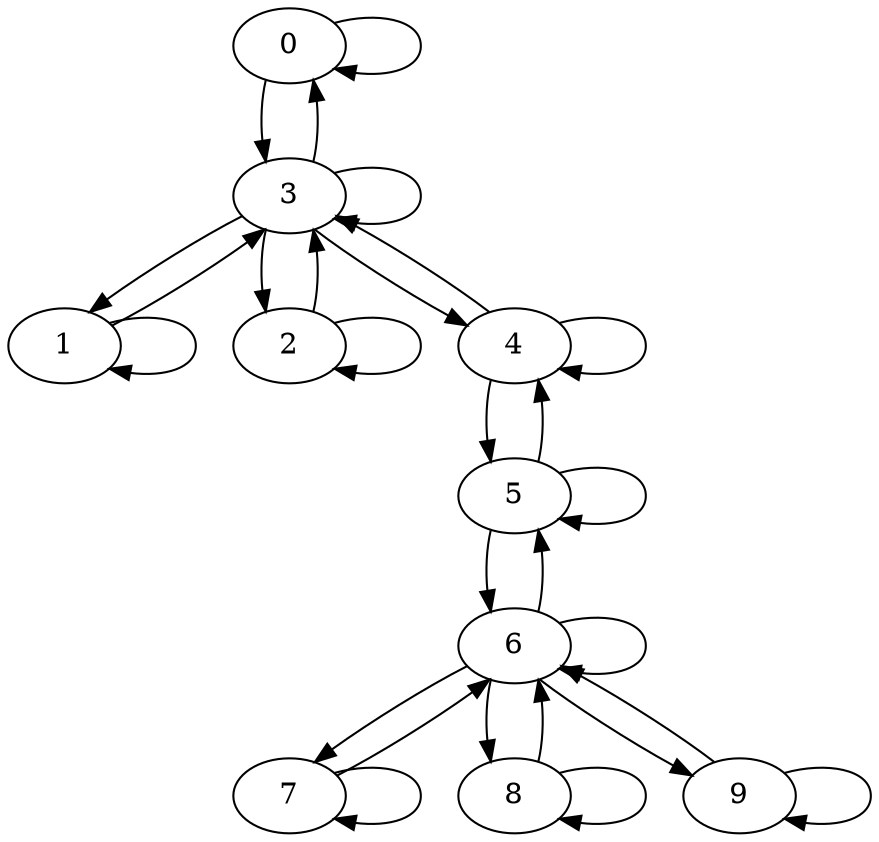 digraph "" {
	graph [len=4,
		nodesep=0.5
	];
	0 -> 0	[len=2,
		weight=1.0];
	0 -> 3	[len=2,
		weight=1.0];
	1 -> 1	[len=2,
		weight=1.0];
	1 -> 3	[len=2,
		weight=1.0];
	2 -> 2	[len=2,
		weight=1.0];
	2 -> 3	[len=2,
		weight=1.0];
	3 -> 0	[len=2,
		weight=1.0];
	3 -> 1	[len=2,
		weight=1.0];
	3 -> 2	[len=2,
		weight=1.0];
	3 -> 3	[len=2,
		weight=1.0];
	3 -> 4	[len=2,
		weight=1.0];
	4 -> 3	[len=2,
		weight=1.0];
	4 -> 4	[len=2,
		weight=1.0];
	4 -> 5	[len=2,
		weight=1.0];
	5 -> 4	[len=2,
		weight=1.0];
	5 -> 5	[len=2,
		weight=1.0];
	5 -> 6	[len=2,
		weight=1.0];
	6 -> 5	[len=2,
		weight=1.0];
	6 -> 6	[len=2,
		weight=1.0];
	6 -> 7	[len=2,
		weight=1.0];
	6 -> 8	[len=2,
		weight=1.0];
	6 -> 9	[len=2,
		weight=1.0];
	7 -> 6	[len=2,
		weight=1.0];
	7 -> 7	[len=2,
		weight=1.0];
	8 -> 6	[len=2,
		weight=1.0];
	8 -> 8	[len=2,
		weight=1.0];
	9 -> 6	[len=2,
		weight=1.0];
	9 -> 9	[len=2,
		weight=1.0];
}
